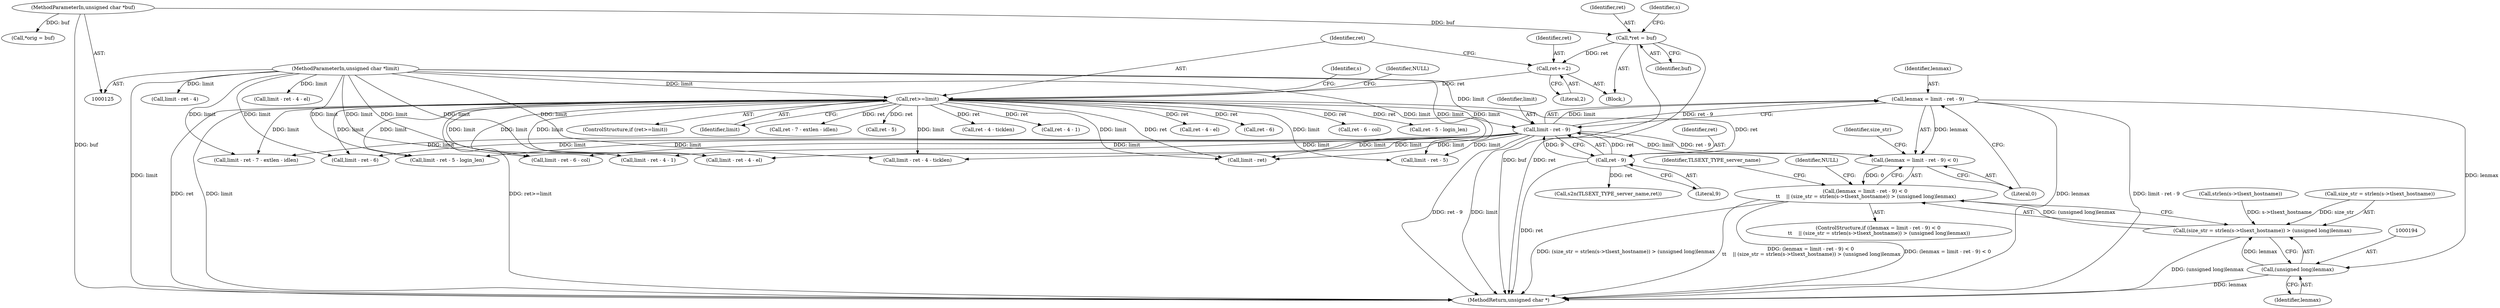 digraph "0_openssl_2b0532f3984324ebe1236a63d15893792384328d@integer" {
"1000178" [label="(Call,lenmax = limit - ret - 9)"];
"1000180" [label="(Call,limit - ret - 9)"];
"1000161" [label="(Call,ret>=limit)"];
"1000157" [label="(Call,ret+=2)"];
"1000139" [label="(Call,*ret = buf)"];
"1000127" [label="(MethodParameterIn,unsigned char *buf)"];
"1000128" [label="(MethodParameterIn,unsigned char *limit)"];
"1000182" [label="(Call,ret - 9)"];
"1000177" [label="(Call,(lenmax = limit - ret - 9) < 0)"];
"1000176" [label="(Call,(lenmax = limit - ret - 9) < 0 \n\t\t    || (size_str = strlen(s->tlsext_hostname)) > (unsigned long)lenmax)"];
"1000193" [label="(Call,(unsigned long)lenmax)"];
"1000186" [label="(Call,(size_str = strlen(s->tlsext_hostname)) > (unsigned long)lenmax)"];
"1000158" [label="(Identifier,ret)"];
"1000183" [label="(Identifier,ret)"];
"1000169" [label="(Identifier,s)"];
"1000198" [label="(Call,s2n(TLSEXT_TYPE_server_name,ret))"];
"1000185" [label="(Literal,0)"];
"1000163" [label="(Identifier,limit)"];
"1000199" [label="(Identifier,TLSEXT_TYPE_server_name)"];
"1000187" [label="(Call,size_str = strlen(s->tlsext_hostname))"];
"1000835" [label="(Call,ret - 7 - extlen - idlen)"];
"1000175" [label="(ControlStructure,if ((lenmax = limit - ret - 9) < 0 \n\t\t    || (size_str = strlen(s->tlsext_hostname)) > (unsigned long)lenmax))"];
"1000369" [label="(Call,ret - 5)"];
"1000833" [label="(Call,limit - ret - 7 - extlen - idlen)"];
"1000178" [label="(Call,lenmax = limit - ret - 9)"];
"1000973" [label="(Call,limit - ret - 4)"];
"1000146" [label="(Identifier,s)"];
"1000193" [label="(Call,(unsigned long)lenmax)"];
"1000441" [label="(Call,limit - ret - 6)"];
"1000319" [label="(Call,limit - ret - 5 - login_len)"];
"1000197" [label="(Identifier,NULL)"];
"1000177" [label="(Call,(lenmax = limit - ret - 9) < 0)"];
"1000182" [label="(Call,ret - 9)"];
"1000179" [label="(Identifier,lenmax)"];
"1001000" [label="(Call,limit - ret - 4 - el)"];
"1000181" [label="(Identifier,limit)"];
"1000615" [label="(Call,ret - 4 - ticklen)"];
"1000924" [label="(Call,ret - 4 - 1)"];
"1000141" [label="(Identifier,buf)"];
"1000188" [label="(Identifier,size_str)"];
"1000195" [label="(Identifier,lenmax)"];
"1001115" [label="(MethodReturn,unsigned char *)"];
"1000162" [label="(Identifier,ret)"];
"1000712" [label="(Call,limit - ret - 6 - col)"];
"1000922" [label="(Call,limit - ret - 4 - 1)"];
"1000165" [label="(Identifier,NULL)"];
"1000254" [label="(Call,ret - 4 - el)"];
"1000140" [label="(Identifier,ret)"];
"1000135" [label="(Call,*orig = buf)"];
"1000252" [label="(Call,limit - ret - 4 - el)"];
"1000189" [label="(Call,strlen(s->tlsext_hostname))"];
"1000159" [label="(Literal,2)"];
"1000443" [label="(Call,ret - 6)"];
"1000161" [label="(Call,ret>=limit)"];
"1000613" [label="(Call,limit - ret - 4 - ticklen)"];
"1000714" [label="(Call,ret - 6 - col)"];
"1000186" [label="(Call,(size_str = strlen(s->tlsext_hostname)) > (unsigned long)lenmax)"];
"1000157" [label="(Call,ret+=2)"];
"1000176" [label="(Call,(lenmax = limit - ret - 9) < 0 \n\t\t    || (size_str = strlen(s->tlsext_hostname)) > (unsigned long)lenmax)"];
"1000139" [label="(Call,*ret = buf)"];
"1000129" [label="(Block,)"];
"1000180" [label="(Call,limit - ret - 9)"];
"1000654" [label="(Call,limit - ret)"];
"1000321" [label="(Call,ret - 5 - login_len)"];
"1000367" [label="(Call,limit - ret - 5)"];
"1000127" [label="(MethodParameterIn,unsigned char *buf)"];
"1000128" [label="(MethodParameterIn,unsigned char *limit)"];
"1000160" [label="(ControlStructure,if (ret>=limit))"];
"1000184" [label="(Literal,9)"];
"1000178" -> "1000177"  [label="AST: "];
"1000178" -> "1000180"  [label="CFG: "];
"1000179" -> "1000178"  [label="AST: "];
"1000180" -> "1000178"  [label="AST: "];
"1000185" -> "1000178"  [label="CFG: "];
"1000178" -> "1001115"  [label="DDG: lenmax"];
"1000178" -> "1001115"  [label="DDG: limit - ret - 9"];
"1000178" -> "1000177"  [label="DDG: lenmax"];
"1000180" -> "1000178"  [label="DDG: limit"];
"1000180" -> "1000178"  [label="DDG: ret - 9"];
"1000178" -> "1000193"  [label="DDG: lenmax"];
"1000180" -> "1000182"  [label="CFG: "];
"1000181" -> "1000180"  [label="AST: "];
"1000182" -> "1000180"  [label="AST: "];
"1000180" -> "1001115"  [label="DDG: ret - 9"];
"1000180" -> "1001115"  [label="DDG: limit"];
"1000180" -> "1000177"  [label="DDG: limit"];
"1000180" -> "1000177"  [label="DDG: ret - 9"];
"1000161" -> "1000180"  [label="DDG: limit"];
"1000128" -> "1000180"  [label="DDG: limit"];
"1000182" -> "1000180"  [label="DDG: ret"];
"1000182" -> "1000180"  [label="DDG: 9"];
"1000180" -> "1000252"  [label="DDG: limit"];
"1000180" -> "1000319"  [label="DDG: limit"];
"1000180" -> "1000367"  [label="DDG: limit"];
"1000180" -> "1000441"  [label="DDG: limit"];
"1000180" -> "1000613"  [label="DDG: limit"];
"1000180" -> "1000654"  [label="DDG: limit"];
"1000180" -> "1000712"  [label="DDG: limit"];
"1000180" -> "1000833"  [label="DDG: limit"];
"1000180" -> "1000922"  [label="DDG: limit"];
"1000161" -> "1000160"  [label="AST: "];
"1000161" -> "1000163"  [label="CFG: "];
"1000162" -> "1000161"  [label="AST: "];
"1000163" -> "1000161"  [label="AST: "];
"1000165" -> "1000161"  [label="CFG: "];
"1000169" -> "1000161"  [label="CFG: "];
"1000161" -> "1001115"  [label="DDG: ret"];
"1000161" -> "1001115"  [label="DDG: limit"];
"1000161" -> "1001115"  [label="DDG: ret>=limit"];
"1000157" -> "1000161"  [label="DDG: ret"];
"1000128" -> "1000161"  [label="DDG: limit"];
"1000161" -> "1000182"  [label="DDG: ret"];
"1000161" -> "1000252"  [label="DDG: limit"];
"1000161" -> "1000254"  [label="DDG: ret"];
"1000161" -> "1000319"  [label="DDG: limit"];
"1000161" -> "1000321"  [label="DDG: ret"];
"1000161" -> "1000367"  [label="DDG: limit"];
"1000161" -> "1000369"  [label="DDG: ret"];
"1000161" -> "1000441"  [label="DDG: limit"];
"1000161" -> "1000443"  [label="DDG: ret"];
"1000161" -> "1000613"  [label="DDG: limit"];
"1000161" -> "1000615"  [label="DDG: ret"];
"1000161" -> "1000654"  [label="DDG: limit"];
"1000161" -> "1000654"  [label="DDG: ret"];
"1000161" -> "1000712"  [label="DDG: limit"];
"1000161" -> "1000714"  [label="DDG: ret"];
"1000161" -> "1000833"  [label="DDG: limit"];
"1000161" -> "1000835"  [label="DDG: ret"];
"1000161" -> "1000922"  [label="DDG: limit"];
"1000161" -> "1000924"  [label="DDG: ret"];
"1000157" -> "1000129"  [label="AST: "];
"1000157" -> "1000159"  [label="CFG: "];
"1000158" -> "1000157"  [label="AST: "];
"1000159" -> "1000157"  [label="AST: "];
"1000162" -> "1000157"  [label="CFG: "];
"1000139" -> "1000157"  [label="DDG: ret"];
"1000139" -> "1000129"  [label="AST: "];
"1000139" -> "1000141"  [label="CFG: "];
"1000140" -> "1000139"  [label="AST: "];
"1000141" -> "1000139"  [label="AST: "];
"1000146" -> "1000139"  [label="CFG: "];
"1000139" -> "1001115"  [label="DDG: buf"];
"1000139" -> "1001115"  [label="DDG: ret"];
"1000127" -> "1000139"  [label="DDG: buf"];
"1000127" -> "1000125"  [label="AST: "];
"1000127" -> "1001115"  [label="DDG: buf"];
"1000127" -> "1000135"  [label="DDG: buf"];
"1000128" -> "1000125"  [label="AST: "];
"1000128" -> "1001115"  [label="DDG: limit"];
"1000128" -> "1000252"  [label="DDG: limit"];
"1000128" -> "1000319"  [label="DDG: limit"];
"1000128" -> "1000367"  [label="DDG: limit"];
"1000128" -> "1000441"  [label="DDG: limit"];
"1000128" -> "1000613"  [label="DDG: limit"];
"1000128" -> "1000654"  [label="DDG: limit"];
"1000128" -> "1000712"  [label="DDG: limit"];
"1000128" -> "1000833"  [label="DDG: limit"];
"1000128" -> "1000922"  [label="DDG: limit"];
"1000128" -> "1000973"  [label="DDG: limit"];
"1000128" -> "1001000"  [label="DDG: limit"];
"1000182" -> "1000184"  [label="CFG: "];
"1000183" -> "1000182"  [label="AST: "];
"1000184" -> "1000182"  [label="AST: "];
"1000182" -> "1001115"  [label="DDG: ret"];
"1000182" -> "1000198"  [label="DDG: ret"];
"1000177" -> "1000176"  [label="AST: "];
"1000177" -> "1000185"  [label="CFG: "];
"1000185" -> "1000177"  [label="AST: "];
"1000188" -> "1000177"  [label="CFG: "];
"1000176" -> "1000177"  [label="CFG: "];
"1000177" -> "1000176"  [label="DDG: 0"];
"1000176" -> "1000175"  [label="AST: "];
"1000176" -> "1000186"  [label="CFG: "];
"1000186" -> "1000176"  [label="AST: "];
"1000197" -> "1000176"  [label="CFG: "];
"1000199" -> "1000176"  [label="CFG: "];
"1000176" -> "1001115"  [label="DDG: (size_str = strlen(s->tlsext_hostname)) > (unsigned long)lenmax"];
"1000176" -> "1001115"  [label="DDG: (lenmax = limit - ret - 9) < 0 \n\t\t    || (size_str = strlen(s->tlsext_hostname)) > (unsigned long)lenmax"];
"1000176" -> "1001115"  [label="DDG: (lenmax = limit - ret - 9) < 0"];
"1000186" -> "1000176"  [label="DDG: (unsigned long)lenmax"];
"1000193" -> "1000186"  [label="AST: "];
"1000193" -> "1000195"  [label="CFG: "];
"1000194" -> "1000193"  [label="AST: "];
"1000195" -> "1000193"  [label="AST: "];
"1000186" -> "1000193"  [label="CFG: "];
"1000193" -> "1001115"  [label="DDG: lenmax"];
"1000193" -> "1000186"  [label="DDG: lenmax"];
"1000187" -> "1000186"  [label="AST: "];
"1000186" -> "1001115"  [label="DDG: (unsigned long)lenmax"];
"1000187" -> "1000186"  [label="DDG: size_str"];
"1000189" -> "1000186"  [label="DDG: s->tlsext_hostname"];
}
